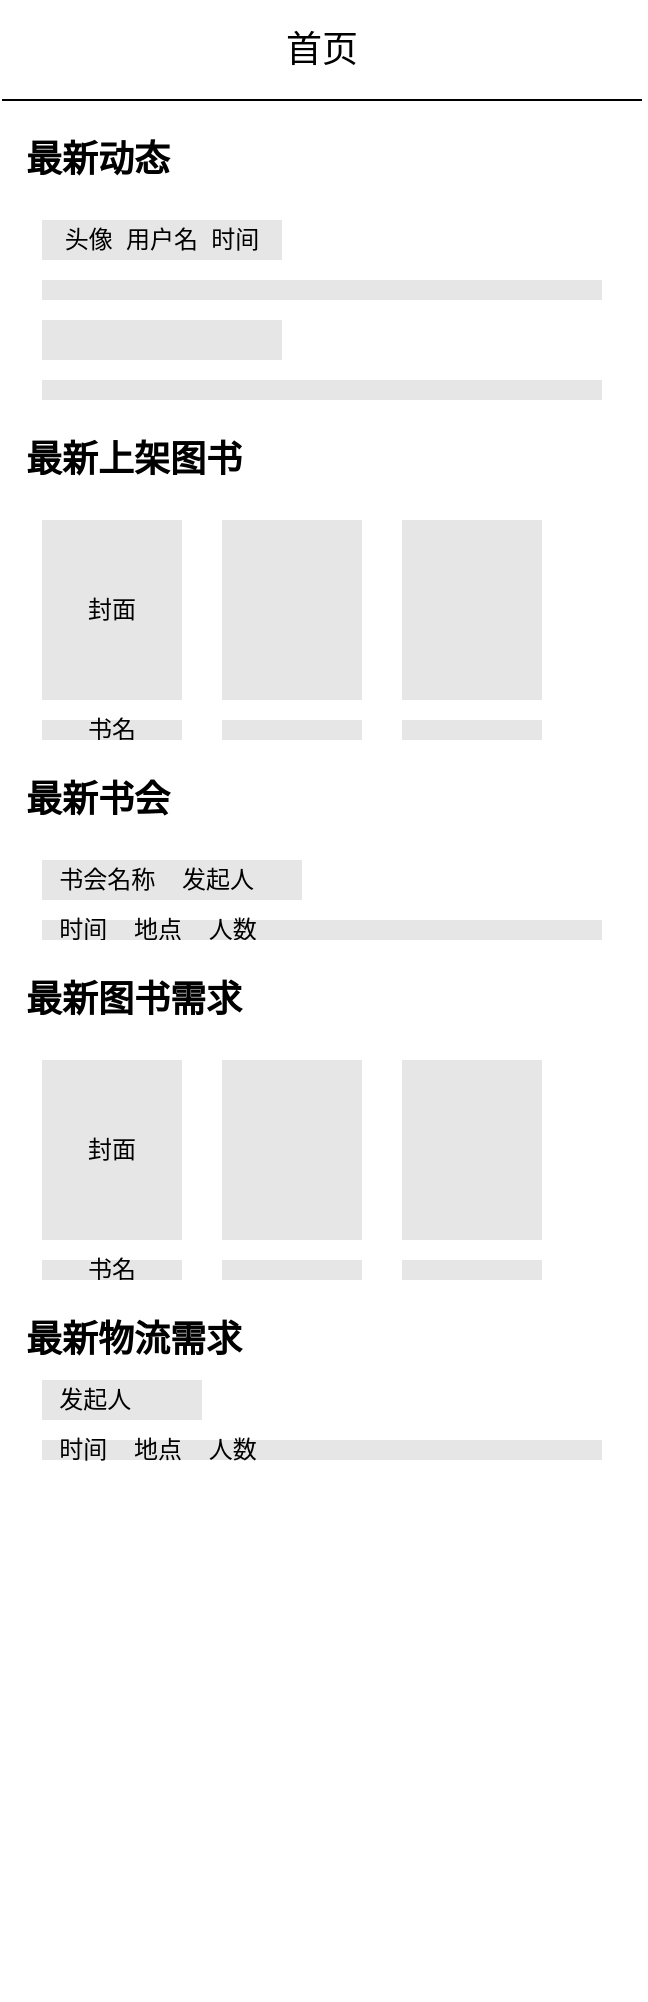 <mxfile version="14.1.8" type="device"><diagram id="78wPfS0mr5PdQp4aYrHT" name="首页"><mxGraphModel dx="946" dy="608" grid="1" gridSize="10" guides="1" tooltips="1" connect="1" arrows="1" fold="1" page="1" pageScale="1" pageWidth="827" pageHeight="1169" math="0" shadow="0"><root><mxCell id="0"/><mxCell id="1" parent="0"/><mxCell id="Q91KnKnYYA7G6i8fTwPI-2" value="" style="rounded=0;whiteSpace=wrap;html=1;fillColor=#ffffff;strokeColor=none;" parent="1" vertex="1"><mxGeometry x="40" y="40" width="320" height="1000" as="geometry"/></mxCell><mxCell id="Q91KnKnYYA7G6i8fTwPI-3" value="&lt;span style=&quot;font-size: 18px&quot;&gt;首页&lt;/span&gt;" style="rounded=0;whiteSpace=wrap;html=1;fillColor=#ffffff;strokeColor=none;" parent="1" vertex="1"><mxGeometry x="40" y="40" width="320" height="50" as="geometry"/></mxCell><mxCell id="Q91KnKnYYA7G6i8fTwPI-5" value="&lt;font style=&quot;font-size: 18px&quot;&gt;&lt;b&gt;&amp;nbsp; 最新动态&lt;/b&gt;&lt;/font&gt;" style="rounded=0;whiteSpace=wrap;html=1;fillColor=#ffffff;align=left;strokeColor=none;" parent="1" vertex="1"><mxGeometry x="40" y="90" width="320" height="60" as="geometry"/></mxCell><mxCell id="Q91KnKnYYA7G6i8fTwPI-7" value="头像&amp;nbsp; 用户名&amp;nbsp; 时间" style="rounded=0;whiteSpace=wrap;html=1;fillColor=#E6E6E6;strokeColor=none;" parent="1" vertex="1"><mxGeometry x="60" y="150" width="120" height="20" as="geometry"/></mxCell><mxCell id="Q91KnKnYYA7G6i8fTwPI-8" value="" style="rounded=0;whiteSpace=wrap;html=1;fillColor=#E6E6E6;strokeColor=none;" parent="1" vertex="1"><mxGeometry x="60" y="180" width="280" height="10" as="geometry"/></mxCell><mxCell id="Q91KnKnYYA7G6i8fTwPI-9" value="" style="rounded=0;whiteSpace=wrap;html=1;fillColor=#E6E6E6;strokeColor=none;" parent="1" vertex="1"><mxGeometry x="60" y="230" width="280" height="10" as="geometry"/></mxCell><mxCell id="Q91KnKnYYA7G6i8fTwPI-10" value="" style="rounded=0;whiteSpace=wrap;html=1;fillColor=#E6E6E6;strokeColor=none;" parent="1" vertex="1"><mxGeometry x="60" y="200" width="120" height="20" as="geometry"/></mxCell><mxCell id="Q91KnKnYYA7G6i8fTwPI-11" value="&lt;font style=&quot;font-size: 18px&quot;&gt;&lt;b&gt;&amp;nbsp; 最新上架图书&lt;/b&gt;&lt;/font&gt;" style="rounded=0;whiteSpace=wrap;html=1;fillColor=#ffffff;align=left;strokeColor=none;" parent="1" vertex="1"><mxGeometry x="40" y="240" width="320" height="60" as="geometry"/></mxCell><mxCell id="Q91KnKnYYA7G6i8fTwPI-16" value="封面" style="rounded=0;whiteSpace=wrap;html=1;fillColor=#E6E6E6;strokeColor=none;" parent="1" vertex="1"><mxGeometry x="60" y="300" width="70" height="90" as="geometry"/></mxCell><mxCell id="Q91KnKnYYA7G6i8fTwPI-17" value="" style="rounded=0;whiteSpace=wrap;html=1;fillColor=#E6E6E6;strokeColor=none;" parent="1" vertex="1"><mxGeometry x="150" y="300" width="70" height="90" as="geometry"/></mxCell><mxCell id="Q91KnKnYYA7G6i8fTwPI-18" value="" style="rounded=0;whiteSpace=wrap;html=1;fillColor=#E6E6E6;strokeColor=none;" parent="1" vertex="1"><mxGeometry x="240" y="300" width="70" height="90" as="geometry"/></mxCell><mxCell id="Q91KnKnYYA7G6i8fTwPI-19" value="书名" style="rounded=0;whiteSpace=wrap;html=1;fillColor=#E6E6E6;strokeColor=none;" parent="1" vertex="1"><mxGeometry x="60" y="400" width="70" height="10" as="geometry"/></mxCell><mxCell id="Q91KnKnYYA7G6i8fTwPI-20" value="" style="rounded=0;whiteSpace=wrap;html=1;fillColor=#E6E6E6;strokeColor=none;" parent="1" vertex="1"><mxGeometry x="150" y="400" width="70" height="10" as="geometry"/></mxCell><mxCell id="Q91KnKnYYA7G6i8fTwPI-21" value="" style="rounded=0;whiteSpace=wrap;html=1;fillColor=#E6E6E6;strokeColor=none;" parent="1" vertex="1"><mxGeometry x="240" y="400" width="70" height="10" as="geometry"/></mxCell><mxCell id="Q91KnKnYYA7G6i8fTwPI-22" value="&lt;font style=&quot;font-size: 18px&quot;&gt;&lt;b&gt;&amp;nbsp; 最新书会&lt;/b&gt;&lt;/font&gt;" style="rounded=0;whiteSpace=wrap;html=1;fillColor=#ffffff;align=left;strokeColor=none;" parent="1" vertex="1"><mxGeometry x="40" y="410" width="320" height="60" as="geometry"/></mxCell><mxCell id="Q91KnKnYYA7G6i8fTwPI-23" value="" style="endArrow=none;html=1;exitX=1;exitY=0;exitDx=0;exitDy=0;entryX=0;entryY=0;entryDx=0;entryDy=0;" parent="1" source="Q91KnKnYYA7G6i8fTwPI-5" target="Q91KnKnYYA7G6i8fTwPI-5" edge="1"><mxGeometry width="50" height="50" relative="1" as="geometry"><mxPoint x="290" y="89" as="sourcePoint"/><mxPoint x="40" y="89" as="targetPoint"/></mxGeometry></mxCell><mxCell id="Q91KnKnYYA7G6i8fTwPI-24" value="&amp;nbsp; 书会名称&amp;nbsp; &amp;nbsp; 发起人" style="rounded=0;whiteSpace=wrap;html=1;fillColor=#E6E6E6;strokeColor=none;align=left;" parent="1" vertex="1"><mxGeometry x="60" y="470" width="130" height="20" as="geometry"/></mxCell><mxCell id="Q91KnKnYYA7G6i8fTwPI-25" value="&lt;span&gt;&amp;nbsp; 时间&amp;nbsp; &amp;nbsp; 地点&amp;nbsp; &amp;nbsp; 人数&lt;/span&gt;" style="rounded=0;whiteSpace=wrap;html=1;fillColor=#E6E6E6;strokeColor=none;align=left;" parent="1" vertex="1"><mxGeometry x="60" y="500" width="280" height="10" as="geometry"/></mxCell><mxCell id="Q91KnKnYYA7G6i8fTwPI-26" value="&lt;font style=&quot;font-size: 18px&quot;&gt;&lt;b&gt;&amp;nbsp; 最新图书需求&lt;/b&gt;&lt;/font&gt;" style="rounded=0;whiteSpace=wrap;html=1;fillColor=#ffffff;align=left;strokeColor=none;" parent="1" vertex="1"><mxGeometry x="40" y="510" width="320" height="60" as="geometry"/></mxCell><mxCell id="Q91KnKnYYA7G6i8fTwPI-27" value="封面" style="rounded=0;whiteSpace=wrap;html=1;fillColor=#E6E6E6;strokeColor=none;" parent="1" vertex="1"><mxGeometry x="60" y="570" width="70" height="90" as="geometry"/></mxCell><mxCell id="Q91KnKnYYA7G6i8fTwPI-28" value="" style="rounded=0;whiteSpace=wrap;html=1;fillColor=#E6E6E6;strokeColor=none;" parent="1" vertex="1"><mxGeometry x="150" y="570" width="70" height="90" as="geometry"/></mxCell><mxCell id="Q91KnKnYYA7G6i8fTwPI-29" value="" style="rounded=0;whiteSpace=wrap;html=1;fillColor=#E6E6E6;strokeColor=none;" parent="1" vertex="1"><mxGeometry x="240" y="570" width="70" height="90" as="geometry"/></mxCell><mxCell id="Q91KnKnYYA7G6i8fTwPI-30" value="书名" style="rounded=0;whiteSpace=wrap;html=1;fillColor=#E6E6E6;strokeColor=none;" parent="1" vertex="1"><mxGeometry x="60" y="670" width="70" height="10" as="geometry"/></mxCell><mxCell id="Q91KnKnYYA7G6i8fTwPI-31" value="" style="rounded=0;whiteSpace=wrap;html=1;fillColor=#E6E6E6;strokeColor=none;" parent="1" vertex="1"><mxGeometry x="150" y="670" width="70" height="10" as="geometry"/></mxCell><mxCell id="Q91KnKnYYA7G6i8fTwPI-32" value="" style="rounded=0;whiteSpace=wrap;html=1;fillColor=#E6E6E6;strokeColor=none;" parent="1" vertex="1"><mxGeometry x="240" y="670" width="70" height="10" as="geometry"/></mxCell><mxCell id="Q91KnKnYYA7G6i8fTwPI-33" value="&lt;font style=&quot;font-size: 18px&quot;&gt;&lt;b&gt;&amp;nbsp; 最新物流需求&lt;/b&gt;&lt;/font&gt;" style="rounded=0;whiteSpace=wrap;html=1;fillColor=#ffffff;align=left;strokeColor=none;" parent="1" vertex="1"><mxGeometry x="40" y="680" width="320" height="60" as="geometry"/></mxCell><mxCell id="Q91KnKnYYA7G6i8fTwPI-34" value="&amp;nbsp; 发起人" style="rounded=0;whiteSpace=wrap;html=1;fillColor=#E6E6E6;strokeColor=none;align=left;" parent="1" vertex="1"><mxGeometry x="60" y="730" width="80" height="20" as="geometry"/></mxCell><mxCell id="Q91KnKnYYA7G6i8fTwPI-35" value="&lt;span&gt;&amp;nbsp; 时间&amp;nbsp; &amp;nbsp; 地点&amp;nbsp; &amp;nbsp; 人数&lt;/span&gt;" style="rounded=0;whiteSpace=wrap;html=1;fillColor=#E6E6E6;strokeColor=none;align=left;" parent="1" vertex="1"><mxGeometry x="60" y="760" width="280" height="10" as="geometry"/></mxCell></root></mxGraphModel></diagram></mxfile>